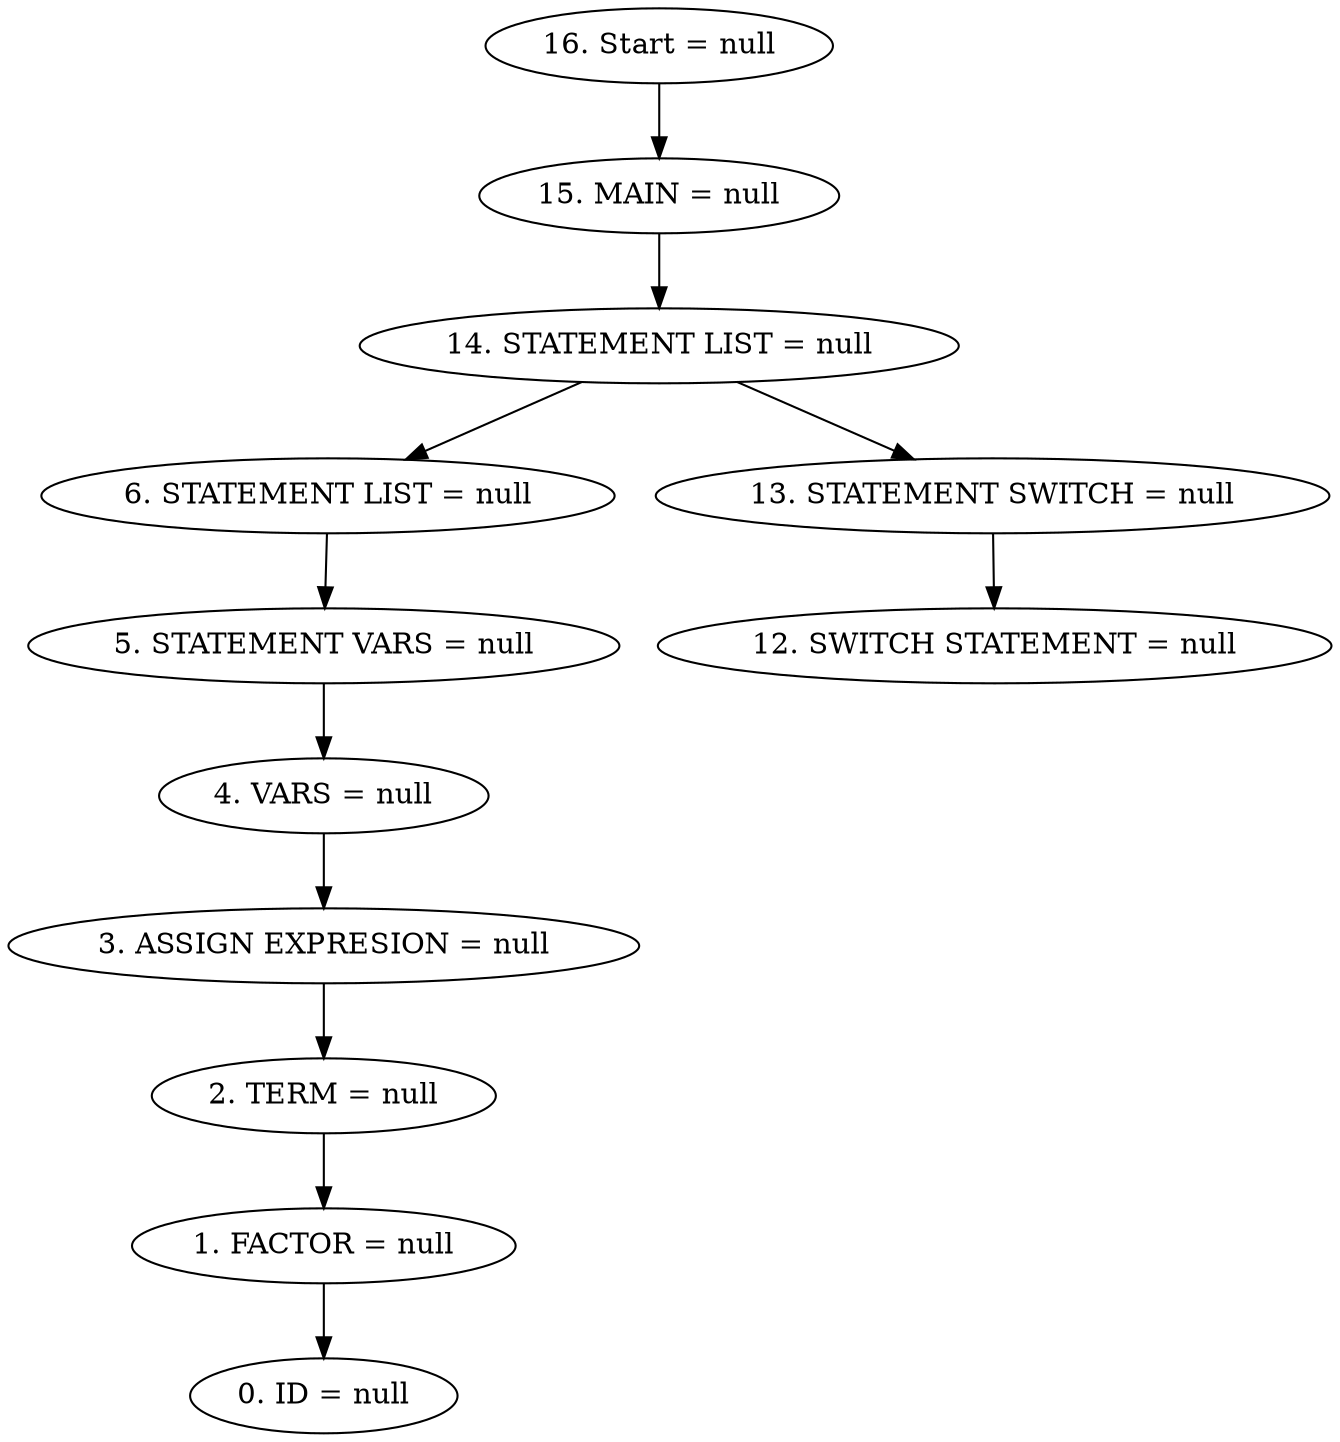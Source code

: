 digraph G {
"16. Start = null"->"15. MAIN = null"
"15. MAIN = null"->"14. STATEMENT LIST = null"
"14. STATEMENT LIST = null"->"6. STATEMENT LIST = null"
"6. STATEMENT LIST = null"->"5. STATEMENT VARS = null"
"5. STATEMENT VARS = null"->"4. VARS = null"
"4. VARS = null"->"3. ASSIGN EXPRESION = null"
"3. ASSIGN EXPRESION = null"->"2. TERM = null"
"2. TERM = null"->"1. FACTOR = null"
"1. FACTOR = null"->"0. ID = null"
"14. STATEMENT LIST = null"->"13. STATEMENT SWITCH = null"
"13. STATEMENT SWITCH = null"->"12. SWITCH STATEMENT = null"


}
